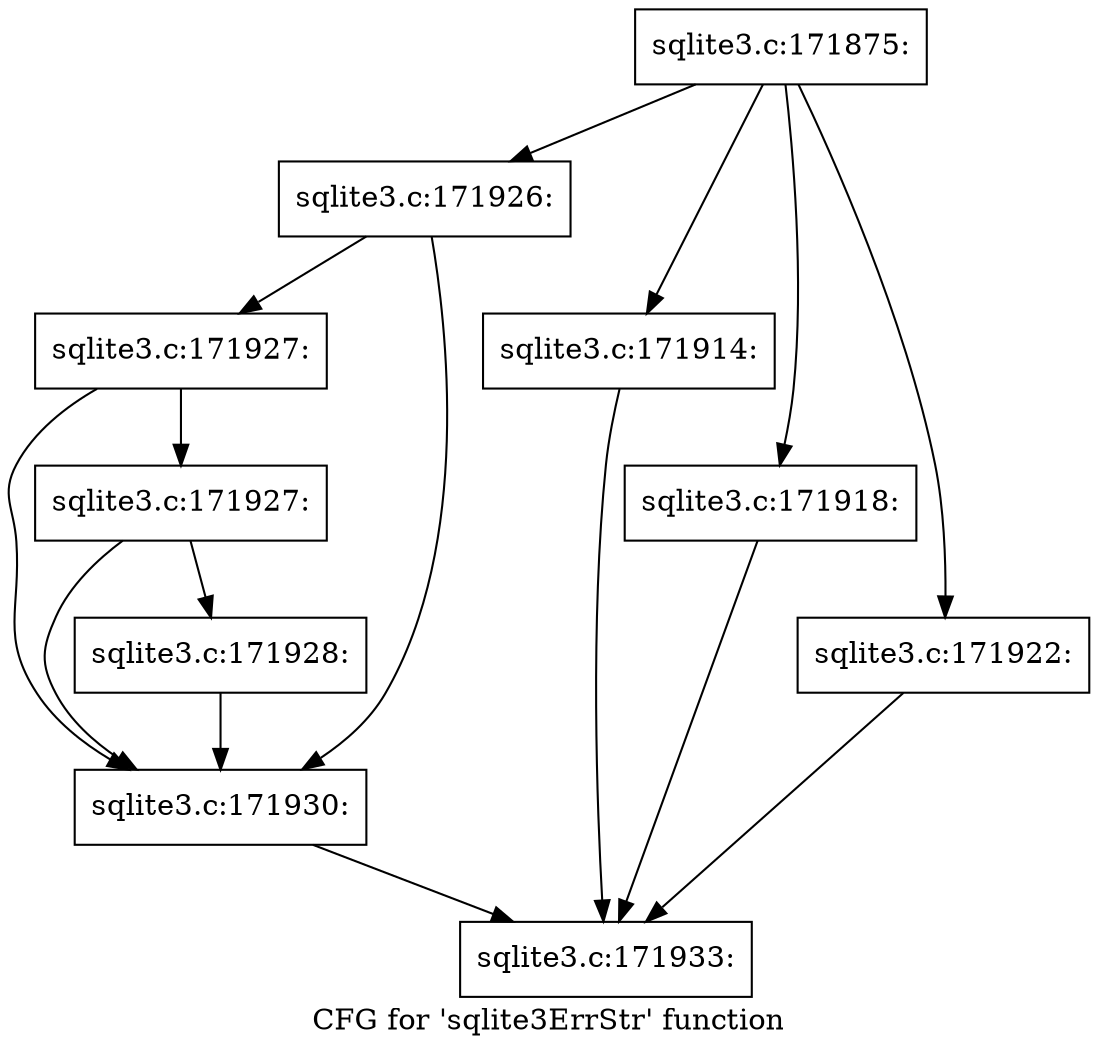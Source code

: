 digraph "CFG for 'sqlite3ErrStr' function" {
	label="CFG for 'sqlite3ErrStr' function";

	Node0x55c0fa9cb490 [shape=record,label="{sqlite3.c:171875:}"];
	Node0x55c0fa9cb490 -> Node0x55c0fa9d0e60;
	Node0x55c0fa9cb490 -> Node0x55c0fa9d1240;
	Node0x55c0fa9cb490 -> Node0x55c0fa9d1650;
	Node0x55c0fa9cb490 -> Node0x55c0fa9d1ad0;
	Node0x55c0fa9d1240 [shape=record,label="{sqlite3.c:171914:}"];
	Node0x55c0fa9d1240 -> Node0x55c0fa9d0de0;
	Node0x55c0fa9d1650 [shape=record,label="{sqlite3.c:171918:}"];
	Node0x55c0fa9d1650 -> Node0x55c0fa9d0de0;
	Node0x55c0fa9d1ad0 [shape=record,label="{sqlite3.c:171922:}"];
	Node0x55c0fa9d1ad0 -> Node0x55c0fa9d0de0;
	Node0x55c0fa9d0e60 [shape=record,label="{sqlite3.c:171926:}"];
	Node0x55c0fa9d0e60 -> Node0x55c0fa9d23a0;
	Node0x55c0fa9d0e60 -> Node0x55c0fa9d22d0;
	Node0x55c0fa9d23a0 [shape=record,label="{sqlite3.c:171927:}"];
	Node0x55c0fa9d23a0 -> Node0x55c0fa9d2320;
	Node0x55c0fa9d23a0 -> Node0x55c0fa9d22d0;
	Node0x55c0fa9d2320 [shape=record,label="{sqlite3.c:171927:}"];
	Node0x55c0fa9d2320 -> Node0x55c0fa9d2280;
	Node0x55c0fa9d2320 -> Node0x55c0fa9d22d0;
	Node0x55c0fa9d2280 [shape=record,label="{sqlite3.c:171928:}"];
	Node0x55c0fa9d2280 -> Node0x55c0fa9d22d0;
	Node0x55c0fa9d22d0 [shape=record,label="{sqlite3.c:171930:}"];
	Node0x55c0fa9d22d0 -> Node0x55c0fa9d0de0;
	Node0x55c0fa9d0de0 [shape=record,label="{sqlite3.c:171933:}"];
}
